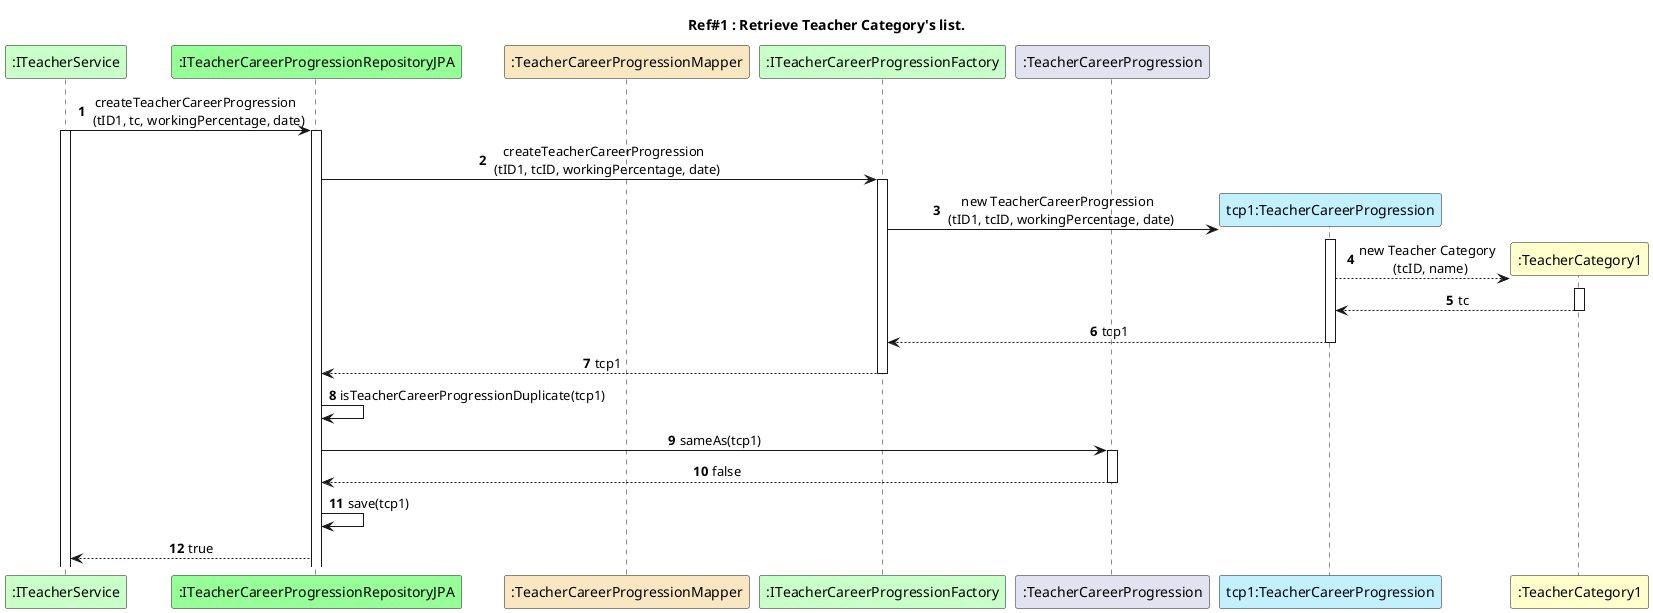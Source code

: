 @startuml
title Ref#1 : Retrieve Teacher Category's list.
skinparam sequenceMessageAlign center
autonumber

participant ":ITeacherService" as IteacherService #technology
participant ":ITeacherCareerProgressionRepositoryJPA" as ItcpRepositoryJPA #physical
participant ":TeacherCareerProgressionMapper" as tcpMapper #strategy
participant ":ITeacherCareerProgressionFactory" as tcpFactory #technology
participant ":TeacherCareerProgression" as careerProgression
participant "tcp1:TeacherCareerProgression" as TCP #application
participant ":TeacherCategory1" as tc1 #business





IteacherService -> ItcpRepositoryJPA : createTeacherCareerProgression \n (tID1, tc, workingPercentage, date)
activate IteacherService
activate ItcpRepositoryJPA
ItcpRepositoryJPA -> tcpFactory : createTeacherCareerProgression \n (tID1, tcID, workingPercentage, date)
activate tcpFactory
tcpFactory -> TCP** : new TeacherCareerProgression \n (tID1, tcID, workingPercentage, date)
activate TCP
TCP --> tc1** : new Teacher Category \n (tcID, name)
activate tc1
tc1 --> TCP : tc
deactivate tc1
TCP --> tcpFactory : tcp1
deactivate TCP
tcpFactory --> ItcpRepositoryJPA : tcp1
deactivate tcpFactory
ItcpRepositoryJPA -> ItcpRepositoryJPA : isTeacherCareerProgressionDuplicate(tcp1)
ItcpRepositoryJPA -> careerProgression : sameAs(tcp1)
activate careerProgression
careerProgression --> ItcpRepositoryJPA : false
deactivate careerProgression
ItcpRepositoryJPA -> ItcpRepositoryJPA : save(tcp1)
ItcpRepositoryJPA --> IteacherService : true
@enduml